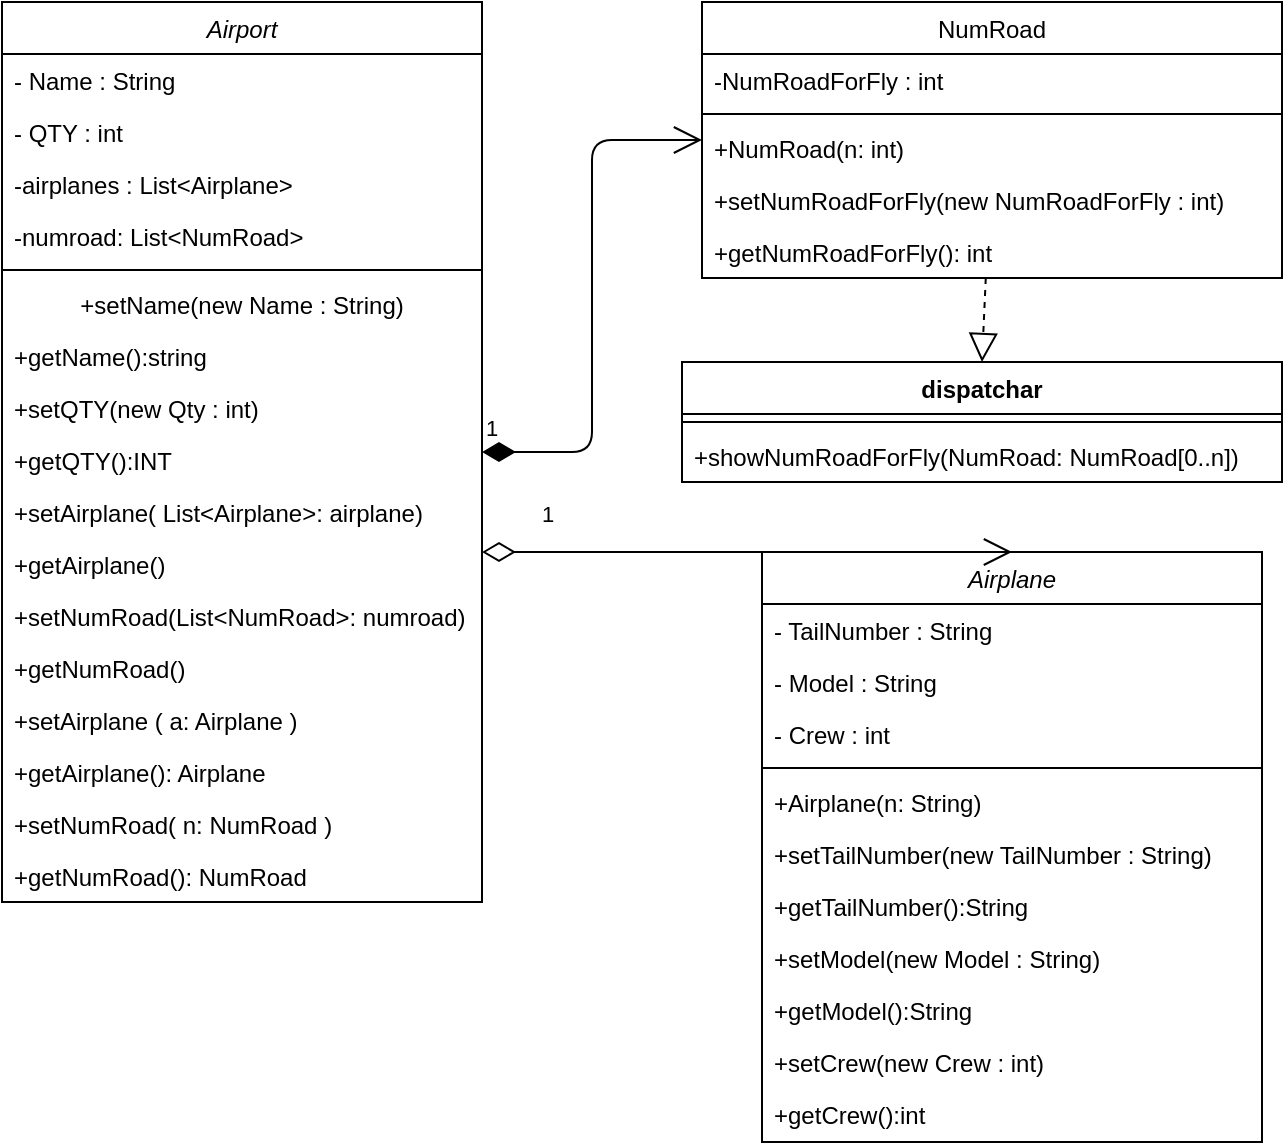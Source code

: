 <mxfile version="15.0.6" type="device"><diagram id="C5RBs43oDa-KdzZeNtuy" name="Page-1"><mxGraphModel dx="1201" dy="748" grid="1" gridSize="10" guides="1" tooltips="1" connect="1" arrows="1" fold="1" page="1" pageScale="1" pageWidth="827" pageHeight="1169" math="0" shadow="0"><root><mxCell id="WIyWlLk6GJQsqaUBKTNV-0"/><mxCell id="WIyWlLk6GJQsqaUBKTNV-1" parent="WIyWlLk6GJQsqaUBKTNV-0"/><mxCell id="zkfFHV4jXpPFQw0GAbJ--0" value="Airplane" style="swimlane;fontStyle=2;align=center;verticalAlign=top;childLayout=stackLayout;horizontal=1;startSize=26;horizontalStack=0;resizeParent=1;resizeLast=0;collapsible=1;marginBottom=0;rounded=0;shadow=0;strokeWidth=1;fontSize=12;" parent="WIyWlLk6GJQsqaUBKTNV-1" vertex="1"><mxGeometry x="390" y="315" width="250" height="295" as="geometry"><mxRectangle x="230" y="140" width="160" height="26" as="alternateBounds"/></mxGeometry></mxCell><mxCell id="zkfFHV4jXpPFQw0GAbJ--1" value="- TailNumber : String" style="text;align=left;verticalAlign=top;spacingLeft=4;spacingRight=4;overflow=hidden;rotatable=0;points=[[0,0.5],[1,0.5]];portConstraint=eastwest;fontSize=12;" parent="zkfFHV4jXpPFQw0GAbJ--0" vertex="1"><mxGeometry y="26" width="250" height="26" as="geometry"/></mxCell><mxCell id="zkfFHV4jXpPFQw0GAbJ--2" value="- Model : String" style="text;align=left;verticalAlign=top;spacingLeft=4;spacingRight=4;overflow=hidden;rotatable=0;points=[[0,0.5],[1,0.5]];portConstraint=eastwest;rounded=0;shadow=0;html=0;fontSize=12;" parent="zkfFHV4jXpPFQw0GAbJ--0" vertex="1"><mxGeometry y="52" width="250" height="26" as="geometry"/></mxCell><mxCell id="zkfFHV4jXpPFQw0GAbJ--3" value="- Crew : int" style="text;align=left;verticalAlign=top;spacingLeft=4;spacingRight=4;overflow=hidden;rotatable=0;points=[[0,0.5],[1,0.5]];portConstraint=eastwest;rounded=0;shadow=0;html=0;fontSize=12;" parent="zkfFHV4jXpPFQw0GAbJ--0" vertex="1"><mxGeometry y="78" width="250" height="26" as="geometry"/></mxCell><mxCell id="zkfFHV4jXpPFQw0GAbJ--4" value="" style="line;html=1;strokeWidth=1;align=left;verticalAlign=middle;spacingTop=-1;spacingLeft=3;spacingRight=3;rotatable=0;labelPosition=right;points=[];portConstraint=eastwest;fontSize=12;" parent="zkfFHV4jXpPFQw0GAbJ--0" vertex="1"><mxGeometry y="104" width="250" height="8" as="geometry"/></mxCell><mxCell id="zkfFHV4jXpPFQw0GAbJ--5" value="+Airplane(n: String)" style="text;align=left;verticalAlign=top;spacingLeft=4;spacingRight=4;overflow=hidden;rotatable=0;points=[[0,0.5],[1,0.5]];portConstraint=eastwest;fontSize=12;" parent="zkfFHV4jXpPFQw0GAbJ--0" vertex="1"><mxGeometry y="112" width="250" height="26" as="geometry"/></mxCell><mxCell id="FvsMqQBkea7rYT6vGv5g-19" value="+setTailNumber(new TailNumber : String)" style="text;align=left;verticalAlign=top;spacingLeft=4;spacingRight=4;overflow=hidden;rotatable=0;points=[[0,0.5],[1,0.5]];portConstraint=eastwest;fontSize=12;" vertex="1" parent="zkfFHV4jXpPFQw0GAbJ--0"><mxGeometry y="138" width="250" height="26" as="geometry"/></mxCell><mxCell id="0FKpen2UHWvl4UvdQM-F-1" value="+getTailNumber():String" style="text;align=left;verticalAlign=top;spacingLeft=4;spacingRight=4;overflow=hidden;rotatable=0;points=[[0,0.5],[1,0.5]];portConstraint=eastwest;fontSize=12;" parent="zkfFHV4jXpPFQw0GAbJ--0" vertex="1"><mxGeometry y="164" width="250" height="26" as="geometry"/></mxCell><mxCell id="0FKpen2UHWvl4UvdQM-F-2" value="+setModel(new Model : String)" style="text;align=left;verticalAlign=top;spacingLeft=4;spacingRight=4;overflow=hidden;rotatable=0;points=[[0,0.5],[1,0.5]];portConstraint=eastwest;fontSize=12;" parent="zkfFHV4jXpPFQw0GAbJ--0" vertex="1"><mxGeometry y="190" width="250" height="26" as="geometry"/></mxCell><mxCell id="0FKpen2UHWvl4UvdQM-F-3" value="+getModel():String" style="text;align=left;verticalAlign=top;spacingLeft=4;spacingRight=4;overflow=hidden;rotatable=0;points=[[0,0.5],[1,0.5]];portConstraint=eastwest;fontSize=12;" parent="zkfFHV4jXpPFQw0GAbJ--0" vertex="1"><mxGeometry y="216" width="250" height="26" as="geometry"/></mxCell><mxCell id="0FKpen2UHWvl4UvdQM-F-4" value="+setCrew(new Crew : int)" style="text;align=left;verticalAlign=top;spacingLeft=4;spacingRight=4;overflow=hidden;rotatable=0;points=[[0,0.5],[1,0.5]];portConstraint=eastwest;fontSize=12;" parent="zkfFHV4jXpPFQw0GAbJ--0" vertex="1"><mxGeometry y="242" width="250" height="26" as="geometry"/></mxCell><mxCell id="0FKpen2UHWvl4UvdQM-F-5" value="+getCrew():int" style="text;align=left;verticalAlign=top;spacingLeft=4;spacingRight=4;overflow=hidden;rotatable=0;points=[[0,0.5],[1,0.5]];portConstraint=eastwest;fontSize=12;" parent="zkfFHV4jXpPFQw0GAbJ--0" vertex="1"><mxGeometry y="268" width="250" height="26" as="geometry"/></mxCell><mxCell id="zkfFHV4jXpPFQw0GAbJ--6" value="Airport" style="swimlane;fontStyle=2;align=center;verticalAlign=top;childLayout=stackLayout;horizontal=1;startSize=26;horizontalStack=0;resizeParent=1;resizeLast=0;collapsible=1;marginBottom=0;rounded=0;shadow=0;strokeWidth=1;fontSize=12;" parent="WIyWlLk6GJQsqaUBKTNV-1" vertex="1"><mxGeometry x="10" y="40" width="240" height="450" as="geometry"><mxRectangle x="130" y="380" width="160" height="26" as="alternateBounds"/></mxGeometry></mxCell><mxCell id="zkfFHV4jXpPFQw0GAbJ--7" value="- Name : String" style="text;align=left;verticalAlign=top;spacingLeft=4;spacingRight=4;overflow=hidden;rotatable=0;points=[[0,0.5],[1,0.5]];portConstraint=eastwest;fontSize=12;" parent="zkfFHV4jXpPFQw0GAbJ--6" vertex="1"><mxGeometry y="26" width="240" height="26" as="geometry"/></mxCell><mxCell id="zkfFHV4jXpPFQw0GAbJ--8" value="- QTY : int" style="text;align=left;verticalAlign=top;spacingLeft=4;spacingRight=4;overflow=hidden;rotatable=0;points=[[0,0.5],[1,0.5]];portConstraint=eastwest;rounded=0;shadow=0;html=0;fontSize=12;" parent="zkfFHV4jXpPFQw0GAbJ--6" vertex="1"><mxGeometry y="52" width="240" height="26" as="geometry"/></mxCell><mxCell id="FvsMqQBkea7rYT6vGv5g-9" value="-airplanes : List&lt;Airplane&gt;" style="text;align=left;verticalAlign=top;spacingLeft=4;spacingRight=4;overflow=hidden;rotatable=0;points=[[0,0.5],[1,0.5]];portConstraint=eastwest;rounded=0;shadow=0;html=0;fontSize=12;" vertex="1" parent="zkfFHV4jXpPFQw0GAbJ--6"><mxGeometry y="78" width="240" height="26" as="geometry"/></mxCell><mxCell id="FvsMqQBkea7rYT6vGv5g-10" value="-numroad: List&lt;NumRoad&gt;" style="text;align=left;verticalAlign=top;spacingLeft=4;spacingRight=4;overflow=hidden;rotatable=0;points=[[0,0.5],[1,0.5]];portConstraint=eastwest;rounded=0;shadow=0;html=0;fontSize=12;" vertex="1" parent="zkfFHV4jXpPFQw0GAbJ--6"><mxGeometry y="104" width="240" height="26" as="geometry"/></mxCell><mxCell id="zkfFHV4jXpPFQw0GAbJ--9" value="" style="line;html=1;strokeWidth=1;align=left;verticalAlign=middle;spacingTop=-1;spacingLeft=3;spacingRight=3;rotatable=0;labelPosition=right;points=[];portConstraint=eastwest;fontSize=12;" parent="zkfFHV4jXpPFQw0GAbJ--6" vertex="1"><mxGeometry y="130" width="240" height="8" as="geometry"/></mxCell><mxCell id="zkfFHV4jXpPFQw0GAbJ--10" value="+setName(new Name : String)" style="text;align=center;verticalAlign=top;spacingLeft=4;spacingRight=4;overflow=hidden;rotatable=0;points=[[0,0.5],[1,0.5]];portConstraint=eastwest;fontStyle=0;fontSize=12;" parent="zkfFHV4jXpPFQw0GAbJ--6" vertex="1"><mxGeometry y="138" width="240" height="26" as="geometry"/></mxCell><mxCell id="zkfFHV4jXpPFQw0GAbJ--11" value="+getName():string&#10;" style="text;align=left;verticalAlign=top;spacingLeft=4;spacingRight=4;overflow=hidden;rotatable=0;points=[[0,0.5],[1,0.5]];portConstraint=eastwest;fontSize=12;" parent="zkfFHV4jXpPFQw0GAbJ--6" vertex="1"><mxGeometry y="164" width="240" height="26" as="geometry"/></mxCell><mxCell id="b2Qs61nO16rzEnKZZ38I-16" value="+setQTY(new Qty : int)" style="text;align=left;verticalAlign=top;spacingLeft=4;spacingRight=4;overflow=hidden;rotatable=0;points=[[0,0.5],[1,0.5]];portConstraint=eastwest;fontSize=12;" parent="zkfFHV4jXpPFQw0GAbJ--6" vertex="1"><mxGeometry y="190" width="240" height="26" as="geometry"/></mxCell><mxCell id="b2Qs61nO16rzEnKZZ38I-19" value="+getQTY():INT" style="text;align=left;verticalAlign=top;spacingLeft=4;spacingRight=4;overflow=hidden;rotatable=0;points=[[0,0.5],[1,0.5]];portConstraint=eastwest;fontSize=12;" parent="zkfFHV4jXpPFQw0GAbJ--6" vertex="1"><mxGeometry y="216" width="240" height="26" as="geometry"/></mxCell><mxCell id="FvsMqQBkea7rYT6vGv5g-12" value="+setAirplane( List&lt;Airplane&gt;: airplane)" style="text;align=left;verticalAlign=top;spacingLeft=4;spacingRight=4;overflow=hidden;rotatable=0;points=[[0,0.5],[1,0.5]];portConstraint=eastwest;fontSize=12;" vertex="1" parent="zkfFHV4jXpPFQw0GAbJ--6"><mxGeometry y="242" width="240" height="26" as="geometry"/></mxCell><mxCell id="FvsMqQBkea7rYT6vGv5g-13" value="+getAirplane()" style="text;align=left;verticalAlign=top;spacingLeft=4;spacingRight=4;overflow=hidden;rotatable=0;points=[[0,0.5],[1,0.5]];portConstraint=eastwest;fontSize=12;" vertex="1" parent="zkfFHV4jXpPFQw0GAbJ--6"><mxGeometry y="268" width="240" height="26" as="geometry"/></mxCell><mxCell id="FvsMqQBkea7rYT6vGv5g-14" value="+setNumRoad(List&lt;NumRoad&gt;: numroad)" style="text;align=left;verticalAlign=top;spacingLeft=4;spacingRight=4;overflow=hidden;rotatable=0;points=[[0,0.5],[1,0.5]];portConstraint=eastwest;fontSize=12;" vertex="1" parent="zkfFHV4jXpPFQw0GAbJ--6"><mxGeometry y="294" width="240" height="26" as="geometry"/></mxCell><mxCell id="FvsMqQBkea7rYT6vGv5g-15" value="+getNumRoad()" style="text;align=left;verticalAlign=top;spacingLeft=4;spacingRight=4;overflow=hidden;rotatable=0;points=[[0,0.5],[1,0.5]];portConstraint=eastwest;fontSize=12;" vertex="1" parent="zkfFHV4jXpPFQw0GAbJ--6"><mxGeometry y="320" width="240" height="26" as="geometry"/></mxCell><mxCell id="FvsMqQBkea7rYT6vGv5g-5" value="+setAirplane ( a: Airplane )" style="text;align=left;verticalAlign=top;spacingLeft=4;spacingRight=4;overflow=hidden;rotatable=0;points=[[0,0.5],[1,0.5]];portConstraint=eastwest;fontSize=12;" vertex="1" parent="zkfFHV4jXpPFQw0GAbJ--6"><mxGeometry y="346" width="240" height="26" as="geometry"/></mxCell><mxCell id="FvsMqQBkea7rYT6vGv5g-6" value="+getAirplane(): Airplane " style="text;align=left;verticalAlign=top;spacingLeft=4;spacingRight=4;overflow=hidden;rotatable=0;points=[[0,0.5],[1,0.5]];portConstraint=eastwest;fontSize=12;" vertex="1" parent="zkfFHV4jXpPFQw0GAbJ--6"><mxGeometry y="372" width="240" height="26" as="geometry"/></mxCell><mxCell id="FvsMqQBkea7rYT6vGv5g-7" value="+setNumRoad( n: NumRoad )" style="text;align=left;verticalAlign=top;spacingLeft=4;spacingRight=4;overflow=hidden;rotatable=0;points=[[0,0.5],[1,0.5]];portConstraint=eastwest;fontSize=12;" vertex="1" parent="zkfFHV4jXpPFQw0GAbJ--6"><mxGeometry y="398" width="240" height="26" as="geometry"/></mxCell><mxCell id="FvsMqQBkea7rYT6vGv5g-8" value="+getNumRoad(): NumRoad" style="text;align=left;verticalAlign=top;spacingLeft=4;spacingRight=4;overflow=hidden;rotatable=0;points=[[0,0.5],[1,0.5]];portConstraint=eastwest;fontSize=12;" vertex="1" parent="zkfFHV4jXpPFQw0GAbJ--6"><mxGeometry y="424" width="240" height="26" as="geometry"/></mxCell><mxCell id="b2Qs61nO16rzEnKZZ38I-2" value="NumRoad" style="swimlane;fontStyle=0;align=center;verticalAlign=top;childLayout=stackLayout;horizontal=1;startSize=26;horizontalStack=0;resizeParent=1;resizeLast=0;collapsible=1;marginBottom=0;rounded=0;shadow=0;strokeWidth=1;fontSize=12;" parent="WIyWlLk6GJQsqaUBKTNV-1" vertex="1"><mxGeometry x="360" y="40" width="290" height="138" as="geometry"><mxRectangle x="130" y="380" width="160" height="26" as="alternateBounds"/></mxGeometry></mxCell><mxCell id="b2Qs61nO16rzEnKZZ38I-3" value="-NumRoadForFly : int" style="text;align=left;verticalAlign=top;spacingLeft=4;spacingRight=4;overflow=hidden;rotatable=0;points=[[0,0.5],[1,0.5]];portConstraint=eastwest;fontSize=12;" parent="b2Qs61nO16rzEnKZZ38I-2" vertex="1"><mxGeometry y="26" width="290" height="26" as="geometry"/></mxCell><mxCell id="b2Qs61nO16rzEnKZZ38I-5" value="" style="line;html=1;strokeWidth=1;align=left;verticalAlign=middle;spacingTop=-1;spacingLeft=3;spacingRight=3;rotatable=0;labelPosition=right;points=[];portConstraint=eastwest;fontSize=12;" parent="b2Qs61nO16rzEnKZZ38I-2" vertex="1"><mxGeometry y="52" width="290" height="8" as="geometry"/></mxCell><mxCell id="b2Qs61nO16rzEnKZZ38I-7" value="+NumRoad(n: int)" style="text;align=left;verticalAlign=top;spacingLeft=4;spacingRight=4;overflow=hidden;rotatable=0;points=[[0,0.5],[1,0.5]];portConstraint=eastwest;fontSize=12;" parent="b2Qs61nO16rzEnKZZ38I-2" vertex="1"><mxGeometry y="60" width="290" height="26" as="geometry"/></mxCell><mxCell id="FvsMqQBkea7rYT6vGv5g-18" value="+setNumRoadForFly(new NumRoadForFly : int)" style="text;align=left;verticalAlign=top;spacingLeft=4;spacingRight=4;overflow=hidden;rotatable=0;points=[[0,0.5],[1,0.5]];portConstraint=eastwest;fontSize=12;" vertex="1" parent="b2Qs61nO16rzEnKZZ38I-2"><mxGeometry y="86" width="290" height="26" as="geometry"/></mxCell><mxCell id="0FKpen2UHWvl4UvdQM-F-10" value="+getNumRoadForFly(): int" style="text;align=left;verticalAlign=top;spacingLeft=4;spacingRight=4;overflow=hidden;rotatable=0;points=[[0,0.5],[1,0.5]];portConstraint=eastwest;fontSize=12;" parent="b2Qs61nO16rzEnKZZ38I-2" vertex="1"><mxGeometry y="112" width="290" height="26" as="geometry"/></mxCell><mxCell id="0ZKm1cxLZYZEhv_Jo-GS-0" value="dispatchar" style="swimlane;fontStyle=1;align=center;verticalAlign=top;childLayout=stackLayout;horizontal=1;startSize=26;horizontalStack=0;resizeParent=1;resizeParentMax=0;resizeLast=0;collapsible=1;marginBottom=0;" parent="WIyWlLk6GJQsqaUBKTNV-1" vertex="1"><mxGeometry x="350" y="220" width="300" height="60" as="geometry"/></mxCell><mxCell id="0ZKm1cxLZYZEhv_Jo-GS-2" value="" style="line;strokeWidth=1;fillColor=none;align=left;verticalAlign=middle;spacingTop=-1;spacingLeft=3;spacingRight=3;rotatable=0;labelPosition=right;points=[];portConstraint=eastwest;" parent="0ZKm1cxLZYZEhv_Jo-GS-0" vertex="1"><mxGeometry y="26" width="300" height="8" as="geometry"/></mxCell><mxCell id="0ZKm1cxLZYZEhv_Jo-GS-3" value="+showNumRoadForFly(NumRoad: NumRoad[0..n])" style="text;strokeColor=none;fillColor=none;align=left;verticalAlign=top;spacingLeft=4;spacingRight=4;overflow=hidden;rotatable=0;points=[[0,0.5],[1,0.5]];portConstraint=eastwest;" parent="0ZKm1cxLZYZEhv_Jo-GS-0" vertex="1"><mxGeometry y="34" width="300" height="26" as="geometry"/></mxCell><mxCell id="0ZKm1cxLZYZEhv_Jo-GS-4" value="" style="endArrow=block;dashed=1;endFill=0;endSize=12;html=1;entryX=0.5;entryY=0;entryDx=0;entryDy=0;" parent="WIyWlLk6GJQsqaUBKTNV-1" source="b2Qs61nO16rzEnKZZ38I-2" target="0ZKm1cxLZYZEhv_Jo-GS-0" edge="1"><mxGeometry width="160" relative="1" as="geometry"><mxPoint x="240" y="380" as="sourcePoint"/><mxPoint x="490" y="80" as="targetPoint"/></mxGeometry></mxCell><mxCell id="qw88nTjjnUBMmH862YMl-2" value="1" style="endArrow=open;html=1;endSize=12;startArrow=diamondThin;startSize=14;startFill=1;edgeStyle=orthogonalEdgeStyle;align=left;verticalAlign=bottom;" parent="WIyWlLk6GJQsqaUBKTNV-1" source="zkfFHV4jXpPFQw0GAbJ--6" target="b2Qs61nO16rzEnKZZ38I-2" edge="1"><mxGeometry x="-1" y="3" relative="1" as="geometry"><mxPoint x="330" y="380" as="sourcePoint"/><mxPoint x="490" y="380" as="targetPoint"/></mxGeometry></mxCell><mxCell id="FvsMqQBkea7rYT6vGv5g-1" value="1" style="endArrow=open;html=1;endSize=12;startArrow=diamondThin;startSize=14;startFill=0;edgeStyle=orthogonalEdgeStyle;align=left;verticalAlign=bottom;entryX=0.5;entryY=0;entryDx=0;entryDy=0;" edge="1" parent="WIyWlLk6GJQsqaUBKTNV-1" source="zkfFHV4jXpPFQw0GAbJ--6" target="zkfFHV4jXpPFQw0GAbJ--0"><mxGeometry x="-0.791" y="10" relative="1" as="geometry"><mxPoint x="310" y="370" as="sourcePoint"/><mxPoint x="490" y="380" as="targetPoint"/><Array as="points"><mxPoint x="160" y="430"/></Array><mxPoint as="offset"/></mxGeometry></mxCell></root></mxGraphModel></diagram></mxfile>
